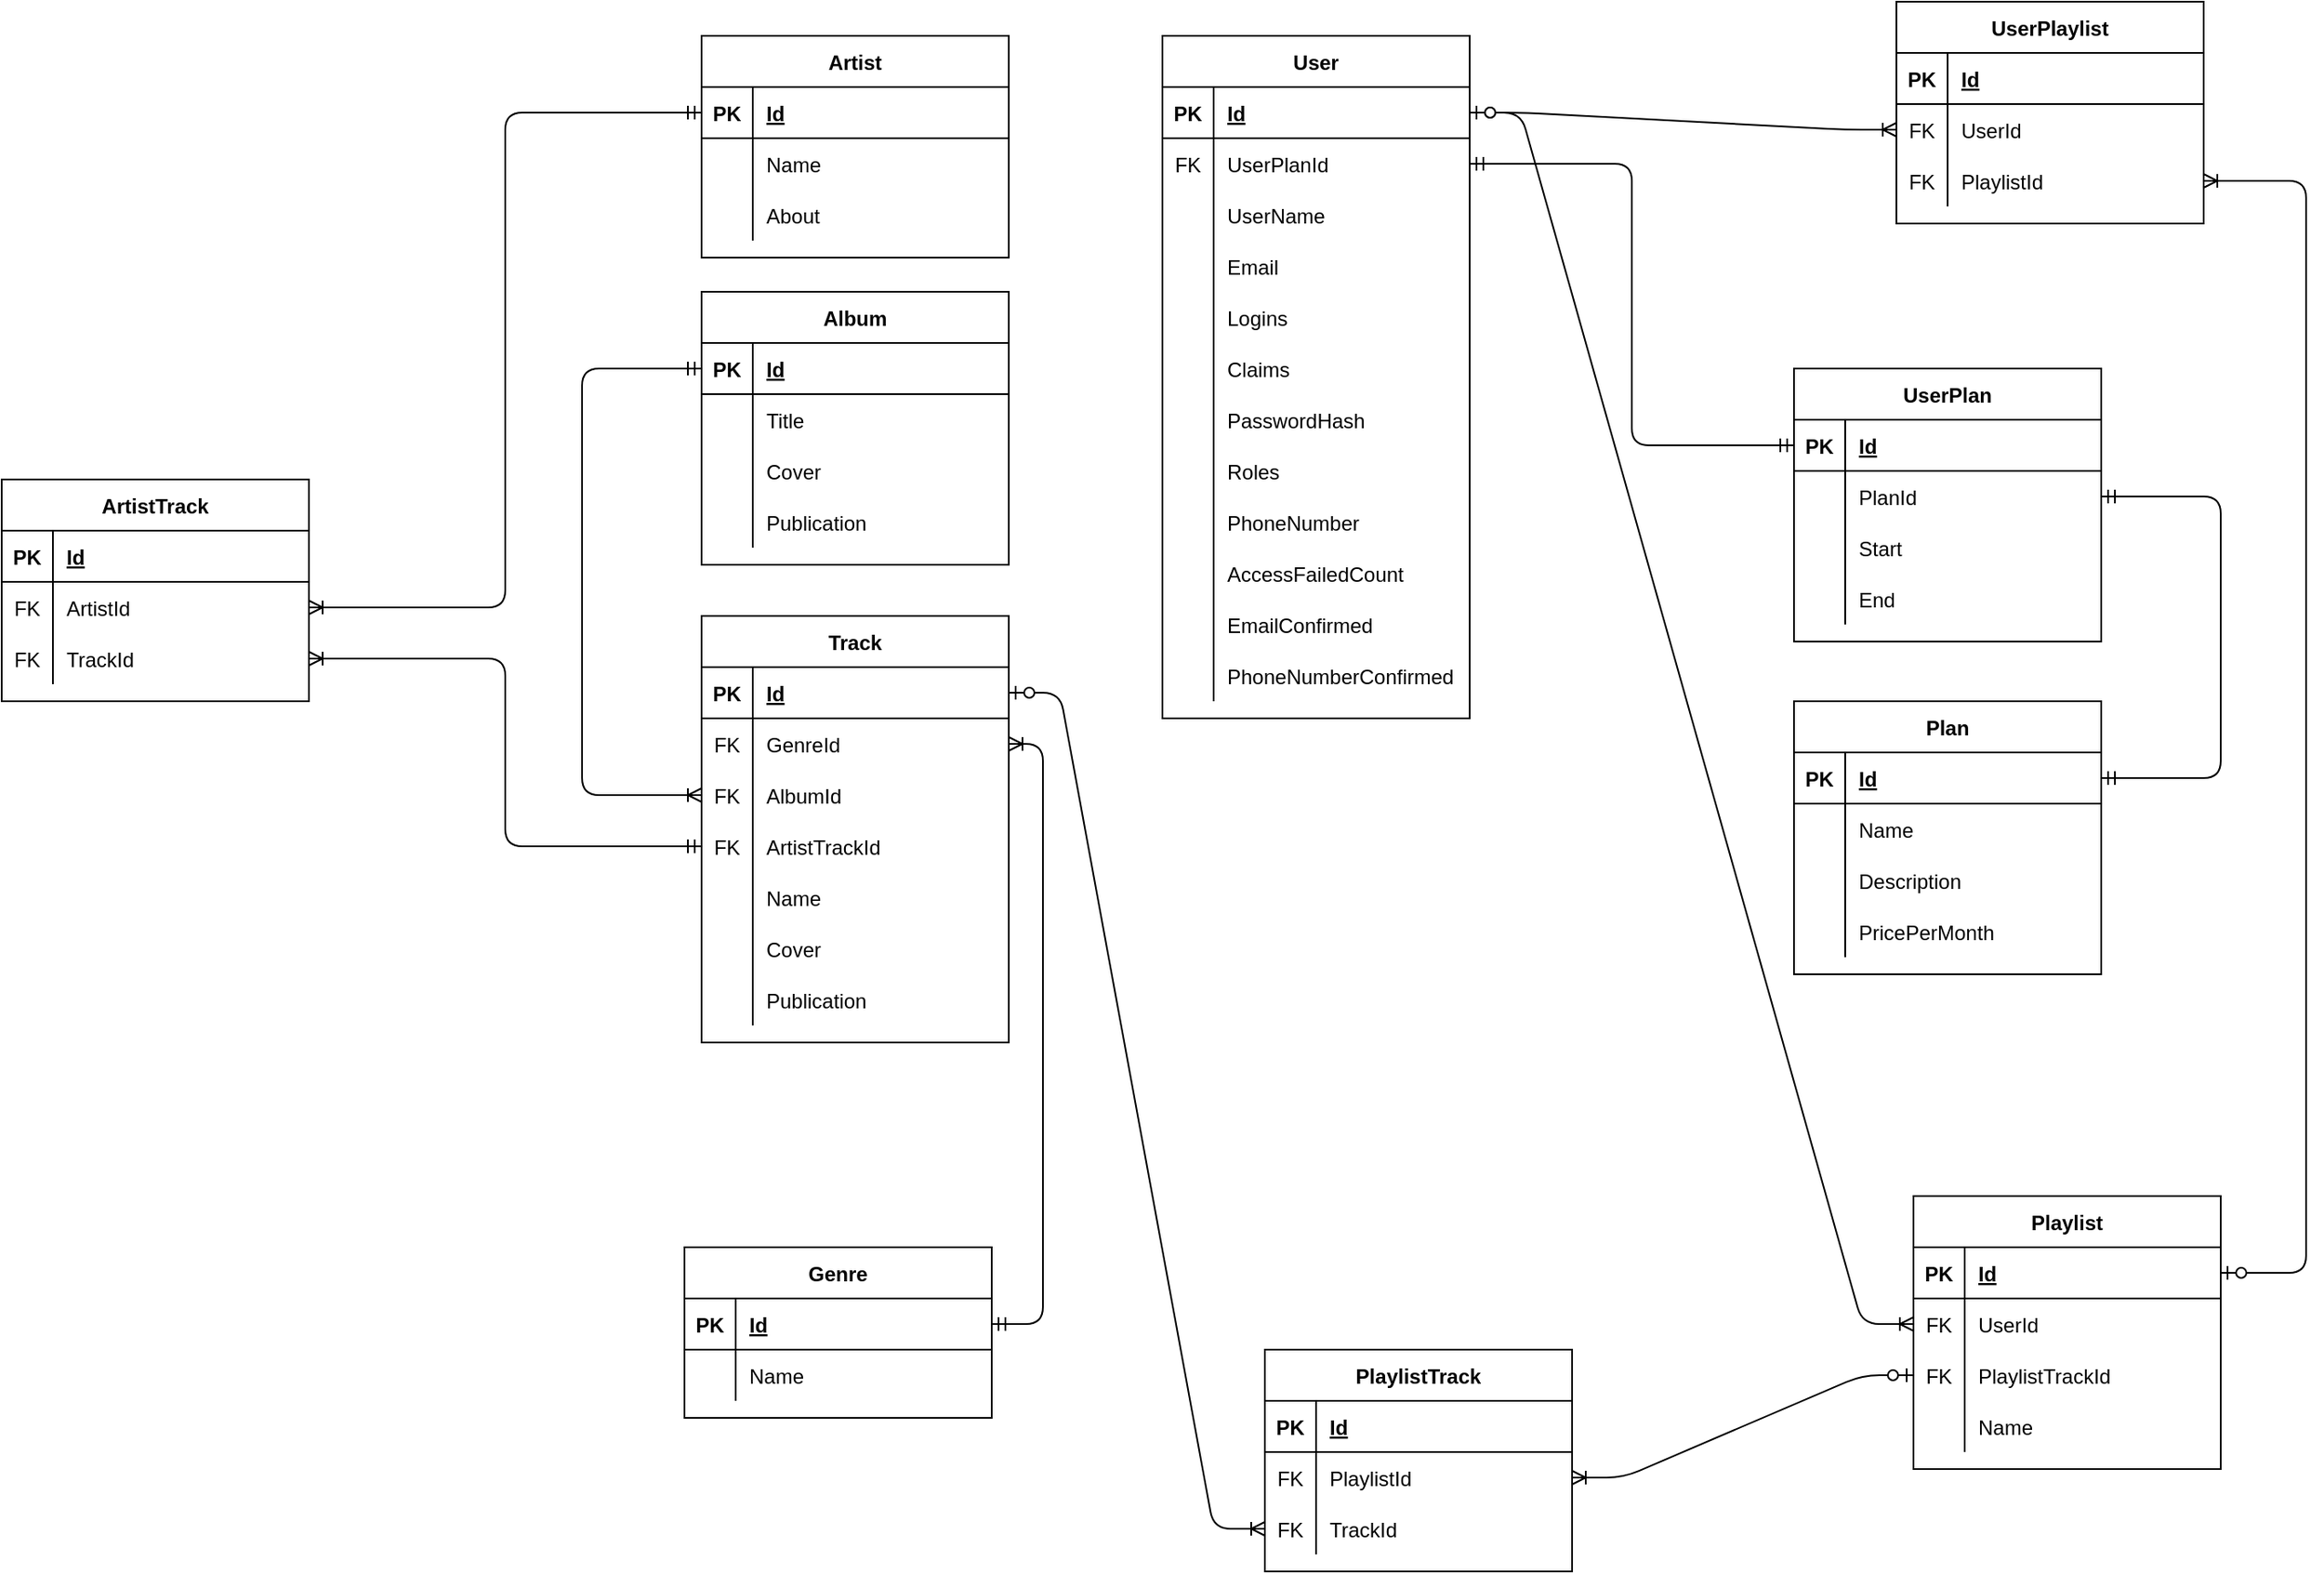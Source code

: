 <mxfile version="14.9.6" type="device"><diagram id="1L5UdNMMOFlOV7BHDbRp" name="Страница 1"><mxGraphModel dx="2557" dy="1012" grid="1" gridSize="10" guides="1" tooltips="1" connect="1" arrows="1" fold="1" page="1" pageScale="1" pageWidth="827" pageHeight="1169" math="0" shadow="0"><root><mxCell id="0"/><mxCell id="1" parent="0"/><mxCell id="bGDK0YhKh_zg3eKnjcHW-1" value="User" style="shape=table;startSize=30;container=1;collapsible=1;childLayout=tableLayout;fixedRows=1;rowLines=0;fontStyle=1;align=center;resizeLast=1;" vertex="1" parent="1"><mxGeometry x="320" y="230" width="180" height="400" as="geometry"/></mxCell><mxCell id="bGDK0YhKh_zg3eKnjcHW-2" value="" style="shape=partialRectangle;collapsible=0;dropTarget=0;pointerEvents=0;fillColor=none;top=0;left=0;bottom=1;right=0;points=[[0,0.5],[1,0.5]];portConstraint=eastwest;" vertex="1" parent="bGDK0YhKh_zg3eKnjcHW-1"><mxGeometry y="30" width="180" height="30" as="geometry"/></mxCell><mxCell id="bGDK0YhKh_zg3eKnjcHW-3" value="PK" style="shape=partialRectangle;connectable=0;fillColor=none;top=0;left=0;bottom=0;right=0;fontStyle=1;overflow=hidden;" vertex="1" parent="bGDK0YhKh_zg3eKnjcHW-2"><mxGeometry width="30" height="30" as="geometry"/></mxCell><mxCell id="bGDK0YhKh_zg3eKnjcHW-4" value="Id" style="shape=partialRectangle;connectable=0;fillColor=none;top=0;left=0;bottom=0;right=0;align=left;spacingLeft=6;fontStyle=5;overflow=hidden;" vertex="1" parent="bGDK0YhKh_zg3eKnjcHW-2"><mxGeometry x="30" width="150" height="30" as="geometry"/></mxCell><mxCell id="bGDK0YhKh_zg3eKnjcHW-202" value="" style="shape=partialRectangle;collapsible=0;dropTarget=0;pointerEvents=0;fillColor=none;top=0;left=0;bottom=0;right=0;points=[[0,0.5],[1,0.5]];portConstraint=eastwest;" vertex="1" parent="bGDK0YhKh_zg3eKnjcHW-1"><mxGeometry y="60" width="180" height="30" as="geometry"/></mxCell><mxCell id="bGDK0YhKh_zg3eKnjcHW-203" value="FK" style="shape=partialRectangle;connectable=0;fillColor=none;top=0;left=0;bottom=0;right=0;editable=1;overflow=hidden;" vertex="1" parent="bGDK0YhKh_zg3eKnjcHW-202"><mxGeometry width="30" height="30" as="geometry"/></mxCell><mxCell id="bGDK0YhKh_zg3eKnjcHW-204" value="UserPlanId" style="shape=partialRectangle;connectable=0;fillColor=none;top=0;left=0;bottom=0;right=0;align=left;spacingLeft=6;overflow=hidden;" vertex="1" parent="bGDK0YhKh_zg3eKnjcHW-202"><mxGeometry x="30" width="150" height="30" as="geometry"/></mxCell><mxCell id="bGDK0YhKh_zg3eKnjcHW-11" value="" style="shape=partialRectangle;collapsible=0;dropTarget=0;pointerEvents=0;fillColor=none;top=0;left=0;bottom=0;right=0;points=[[0,0.5],[1,0.5]];portConstraint=eastwest;" vertex="1" parent="bGDK0YhKh_zg3eKnjcHW-1"><mxGeometry y="90" width="180" height="30" as="geometry"/></mxCell><mxCell id="bGDK0YhKh_zg3eKnjcHW-12" value="" style="shape=partialRectangle;connectable=0;fillColor=none;top=0;left=0;bottom=0;right=0;editable=1;overflow=hidden;" vertex="1" parent="bGDK0YhKh_zg3eKnjcHW-11"><mxGeometry width="30" height="30" as="geometry"/></mxCell><mxCell id="bGDK0YhKh_zg3eKnjcHW-13" value="UserName" style="shape=partialRectangle;connectable=0;fillColor=none;top=0;left=0;bottom=0;right=0;align=left;spacingLeft=6;overflow=hidden;" vertex="1" parent="bGDK0YhKh_zg3eKnjcHW-11"><mxGeometry x="30" width="150" height="30" as="geometry"/></mxCell><mxCell id="bGDK0YhKh_zg3eKnjcHW-17" value="" style="shape=partialRectangle;collapsible=0;dropTarget=0;pointerEvents=0;fillColor=none;top=0;left=0;bottom=0;right=0;points=[[0,0.5],[1,0.5]];portConstraint=eastwest;" vertex="1" parent="bGDK0YhKh_zg3eKnjcHW-1"><mxGeometry y="120" width="180" height="30" as="geometry"/></mxCell><mxCell id="bGDK0YhKh_zg3eKnjcHW-18" value="" style="shape=partialRectangle;connectable=0;fillColor=none;top=0;left=0;bottom=0;right=0;editable=1;overflow=hidden;" vertex="1" parent="bGDK0YhKh_zg3eKnjcHW-17"><mxGeometry width="30" height="30" as="geometry"/></mxCell><mxCell id="bGDK0YhKh_zg3eKnjcHW-19" value="Email" style="shape=partialRectangle;connectable=0;fillColor=none;top=0;left=0;bottom=0;right=0;align=left;spacingLeft=6;overflow=hidden;" vertex="1" parent="bGDK0YhKh_zg3eKnjcHW-17"><mxGeometry x="30" width="150" height="30" as="geometry"/></mxCell><mxCell id="bGDK0YhKh_zg3eKnjcHW-20" value="" style="shape=partialRectangle;collapsible=0;dropTarget=0;pointerEvents=0;fillColor=none;top=0;left=0;bottom=0;right=0;points=[[0,0.5],[1,0.5]];portConstraint=eastwest;" vertex="1" parent="bGDK0YhKh_zg3eKnjcHW-1"><mxGeometry y="150" width="180" height="30" as="geometry"/></mxCell><mxCell id="bGDK0YhKh_zg3eKnjcHW-21" value="" style="shape=partialRectangle;connectable=0;fillColor=none;top=0;left=0;bottom=0;right=0;editable=1;overflow=hidden;" vertex="1" parent="bGDK0YhKh_zg3eKnjcHW-20"><mxGeometry width="30" height="30" as="geometry"/></mxCell><mxCell id="bGDK0YhKh_zg3eKnjcHW-22" value="Logins" style="shape=partialRectangle;connectable=0;fillColor=none;top=0;left=0;bottom=0;right=0;align=left;spacingLeft=6;overflow=hidden;" vertex="1" parent="bGDK0YhKh_zg3eKnjcHW-20"><mxGeometry x="30" width="150" height="30" as="geometry"/></mxCell><mxCell id="bGDK0YhKh_zg3eKnjcHW-23" value="" style="shape=partialRectangle;collapsible=0;dropTarget=0;pointerEvents=0;fillColor=none;top=0;left=0;bottom=0;right=0;points=[[0,0.5],[1,0.5]];portConstraint=eastwest;" vertex="1" parent="bGDK0YhKh_zg3eKnjcHW-1"><mxGeometry y="180" width="180" height="30" as="geometry"/></mxCell><mxCell id="bGDK0YhKh_zg3eKnjcHW-24" value="" style="shape=partialRectangle;connectable=0;fillColor=none;top=0;left=0;bottom=0;right=0;editable=1;overflow=hidden;" vertex="1" parent="bGDK0YhKh_zg3eKnjcHW-23"><mxGeometry width="30" height="30" as="geometry"/></mxCell><mxCell id="bGDK0YhKh_zg3eKnjcHW-25" value="Claims" style="shape=partialRectangle;connectable=0;fillColor=none;top=0;left=0;bottom=0;right=0;align=left;spacingLeft=6;overflow=hidden;" vertex="1" parent="bGDK0YhKh_zg3eKnjcHW-23"><mxGeometry x="30" width="150" height="30" as="geometry"/></mxCell><mxCell id="bGDK0YhKh_zg3eKnjcHW-26" value="" style="shape=partialRectangle;collapsible=0;dropTarget=0;pointerEvents=0;fillColor=none;top=0;left=0;bottom=0;right=0;points=[[0,0.5],[1,0.5]];portConstraint=eastwest;" vertex="1" parent="bGDK0YhKh_zg3eKnjcHW-1"><mxGeometry y="210" width="180" height="30" as="geometry"/></mxCell><mxCell id="bGDK0YhKh_zg3eKnjcHW-27" value="" style="shape=partialRectangle;connectable=0;fillColor=none;top=0;left=0;bottom=0;right=0;editable=1;overflow=hidden;" vertex="1" parent="bGDK0YhKh_zg3eKnjcHW-26"><mxGeometry width="30" height="30" as="geometry"/></mxCell><mxCell id="bGDK0YhKh_zg3eKnjcHW-28" value="PasswordHash" style="shape=partialRectangle;connectable=0;fillColor=none;top=0;left=0;bottom=0;right=0;align=left;spacingLeft=6;overflow=hidden;" vertex="1" parent="bGDK0YhKh_zg3eKnjcHW-26"><mxGeometry x="30" width="150" height="30" as="geometry"/></mxCell><mxCell id="bGDK0YhKh_zg3eKnjcHW-29" value="" style="shape=partialRectangle;collapsible=0;dropTarget=0;pointerEvents=0;fillColor=none;top=0;left=0;bottom=0;right=0;points=[[0,0.5],[1,0.5]];portConstraint=eastwest;" vertex="1" parent="bGDK0YhKh_zg3eKnjcHW-1"><mxGeometry y="240" width="180" height="30" as="geometry"/></mxCell><mxCell id="bGDK0YhKh_zg3eKnjcHW-30" value="" style="shape=partialRectangle;connectable=0;fillColor=none;top=0;left=0;bottom=0;right=0;editable=1;overflow=hidden;" vertex="1" parent="bGDK0YhKh_zg3eKnjcHW-29"><mxGeometry width="30" height="30" as="geometry"/></mxCell><mxCell id="bGDK0YhKh_zg3eKnjcHW-31" value="Roles" style="shape=partialRectangle;connectable=0;fillColor=none;top=0;left=0;bottom=0;right=0;align=left;spacingLeft=6;overflow=hidden;" vertex="1" parent="bGDK0YhKh_zg3eKnjcHW-29"><mxGeometry x="30" width="150" height="30" as="geometry"/></mxCell><mxCell id="bGDK0YhKh_zg3eKnjcHW-32" value="" style="shape=partialRectangle;collapsible=0;dropTarget=0;pointerEvents=0;fillColor=none;top=0;left=0;bottom=0;right=0;points=[[0,0.5],[1,0.5]];portConstraint=eastwest;" vertex="1" parent="bGDK0YhKh_zg3eKnjcHW-1"><mxGeometry y="270" width="180" height="30" as="geometry"/></mxCell><mxCell id="bGDK0YhKh_zg3eKnjcHW-33" value="" style="shape=partialRectangle;connectable=0;fillColor=none;top=0;left=0;bottom=0;right=0;editable=1;overflow=hidden;" vertex="1" parent="bGDK0YhKh_zg3eKnjcHW-32"><mxGeometry width="30" height="30" as="geometry"/></mxCell><mxCell id="bGDK0YhKh_zg3eKnjcHW-34" value="PhoneNumber" style="shape=partialRectangle;connectable=0;fillColor=none;top=0;left=0;bottom=0;right=0;align=left;spacingLeft=6;overflow=hidden;" vertex="1" parent="bGDK0YhKh_zg3eKnjcHW-32"><mxGeometry x="30" width="150" height="30" as="geometry"/></mxCell><mxCell id="bGDK0YhKh_zg3eKnjcHW-35" value="" style="shape=partialRectangle;collapsible=0;dropTarget=0;pointerEvents=0;fillColor=none;top=0;left=0;bottom=0;right=0;points=[[0,0.5],[1,0.5]];portConstraint=eastwest;" vertex="1" parent="bGDK0YhKh_zg3eKnjcHW-1"><mxGeometry y="300" width="180" height="30" as="geometry"/></mxCell><mxCell id="bGDK0YhKh_zg3eKnjcHW-36" value="" style="shape=partialRectangle;connectable=0;fillColor=none;top=0;left=0;bottom=0;right=0;editable=1;overflow=hidden;" vertex="1" parent="bGDK0YhKh_zg3eKnjcHW-35"><mxGeometry width="30" height="30" as="geometry"/></mxCell><mxCell id="bGDK0YhKh_zg3eKnjcHW-37" value="AccessFailedCount" style="shape=partialRectangle;connectable=0;fillColor=none;top=0;left=0;bottom=0;right=0;align=left;spacingLeft=6;overflow=hidden;" vertex="1" parent="bGDK0YhKh_zg3eKnjcHW-35"><mxGeometry x="30" width="150" height="30" as="geometry"/></mxCell><mxCell id="bGDK0YhKh_zg3eKnjcHW-38" value="" style="shape=partialRectangle;collapsible=0;dropTarget=0;pointerEvents=0;fillColor=none;top=0;left=0;bottom=0;right=0;points=[[0,0.5],[1,0.5]];portConstraint=eastwest;" vertex="1" parent="bGDK0YhKh_zg3eKnjcHW-1"><mxGeometry y="330" width="180" height="30" as="geometry"/></mxCell><mxCell id="bGDK0YhKh_zg3eKnjcHW-39" value="" style="shape=partialRectangle;connectable=0;fillColor=none;top=0;left=0;bottom=0;right=0;editable=1;overflow=hidden;" vertex="1" parent="bGDK0YhKh_zg3eKnjcHW-38"><mxGeometry width="30" height="30" as="geometry"/></mxCell><mxCell id="bGDK0YhKh_zg3eKnjcHW-40" value="EmailConfirmed" style="shape=partialRectangle;connectable=0;fillColor=none;top=0;left=0;bottom=0;right=0;align=left;spacingLeft=6;overflow=hidden;" vertex="1" parent="bGDK0YhKh_zg3eKnjcHW-38"><mxGeometry x="30" width="150" height="30" as="geometry"/></mxCell><mxCell id="bGDK0YhKh_zg3eKnjcHW-41" value="" style="shape=partialRectangle;collapsible=0;dropTarget=0;pointerEvents=0;fillColor=none;top=0;left=0;bottom=0;right=0;points=[[0,0.5],[1,0.5]];portConstraint=eastwest;" vertex="1" parent="bGDK0YhKh_zg3eKnjcHW-1"><mxGeometry y="360" width="180" height="30" as="geometry"/></mxCell><mxCell id="bGDK0YhKh_zg3eKnjcHW-42" value="" style="shape=partialRectangle;connectable=0;fillColor=none;top=0;left=0;bottom=0;right=0;editable=1;overflow=hidden;" vertex="1" parent="bGDK0YhKh_zg3eKnjcHW-41"><mxGeometry width="30" height="30" as="geometry"/></mxCell><mxCell id="bGDK0YhKh_zg3eKnjcHW-43" value="PhoneNumberConfirmed" style="shape=partialRectangle;connectable=0;fillColor=none;top=0;left=0;bottom=0;right=0;align=left;spacingLeft=6;overflow=hidden;" vertex="1" parent="bGDK0YhKh_zg3eKnjcHW-41"><mxGeometry x="30" width="150" height="30" as="geometry"/></mxCell><mxCell id="bGDK0YhKh_zg3eKnjcHW-44" value="Artist" style="shape=table;startSize=30;container=1;collapsible=1;childLayout=tableLayout;fixedRows=1;rowLines=0;fontStyle=1;align=center;resizeLast=1;" vertex="1" parent="1"><mxGeometry x="50" y="230" width="180" height="130" as="geometry"/></mxCell><mxCell id="bGDK0YhKh_zg3eKnjcHW-45" value="" style="shape=partialRectangle;collapsible=0;dropTarget=0;pointerEvents=0;fillColor=none;top=0;left=0;bottom=1;right=0;points=[[0,0.5],[1,0.5]];portConstraint=eastwest;" vertex="1" parent="bGDK0YhKh_zg3eKnjcHW-44"><mxGeometry y="30" width="180" height="30" as="geometry"/></mxCell><mxCell id="bGDK0YhKh_zg3eKnjcHW-46" value="PK" style="shape=partialRectangle;connectable=0;fillColor=none;top=0;left=0;bottom=0;right=0;fontStyle=1;overflow=hidden;" vertex="1" parent="bGDK0YhKh_zg3eKnjcHW-45"><mxGeometry width="30" height="30" as="geometry"/></mxCell><mxCell id="bGDK0YhKh_zg3eKnjcHW-47" value="Id" style="shape=partialRectangle;connectable=0;fillColor=none;top=0;left=0;bottom=0;right=0;align=left;spacingLeft=6;fontStyle=5;overflow=hidden;" vertex="1" parent="bGDK0YhKh_zg3eKnjcHW-45"><mxGeometry x="30" width="150" height="30" as="geometry"/></mxCell><mxCell id="bGDK0YhKh_zg3eKnjcHW-48" value="" style="shape=partialRectangle;collapsible=0;dropTarget=0;pointerEvents=0;fillColor=none;top=0;left=0;bottom=0;right=0;points=[[0,0.5],[1,0.5]];portConstraint=eastwest;" vertex="1" parent="bGDK0YhKh_zg3eKnjcHW-44"><mxGeometry y="60" width="180" height="30" as="geometry"/></mxCell><mxCell id="bGDK0YhKh_zg3eKnjcHW-49" value="" style="shape=partialRectangle;connectable=0;fillColor=none;top=0;left=0;bottom=0;right=0;editable=1;overflow=hidden;" vertex="1" parent="bGDK0YhKh_zg3eKnjcHW-48"><mxGeometry width="30" height="30" as="geometry"/></mxCell><mxCell id="bGDK0YhKh_zg3eKnjcHW-50" value="Name" style="shape=partialRectangle;connectable=0;fillColor=none;top=0;left=0;bottom=0;right=0;align=left;spacingLeft=6;overflow=hidden;" vertex="1" parent="bGDK0YhKh_zg3eKnjcHW-48"><mxGeometry x="30" width="150" height="30" as="geometry"/></mxCell><mxCell id="bGDK0YhKh_zg3eKnjcHW-51" value="" style="shape=partialRectangle;collapsible=0;dropTarget=0;pointerEvents=0;fillColor=none;top=0;left=0;bottom=0;right=0;points=[[0,0.5],[1,0.5]];portConstraint=eastwest;" vertex="1" parent="bGDK0YhKh_zg3eKnjcHW-44"><mxGeometry y="90" width="180" height="30" as="geometry"/></mxCell><mxCell id="bGDK0YhKh_zg3eKnjcHW-52" value="" style="shape=partialRectangle;connectable=0;fillColor=none;top=0;left=0;bottom=0;right=0;editable=1;overflow=hidden;" vertex="1" parent="bGDK0YhKh_zg3eKnjcHW-51"><mxGeometry width="30" height="30" as="geometry"/></mxCell><mxCell id="bGDK0YhKh_zg3eKnjcHW-53" value="About" style="shape=partialRectangle;connectable=0;fillColor=none;top=0;left=0;bottom=0;right=0;align=left;spacingLeft=6;overflow=hidden;" vertex="1" parent="bGDK0YhKh_zg3eKnjcHW-51"><mxGeometry x="30" width="150" height="30" as="geometry"/></mxCell><mxCell id="bGDK0YhKh_zg3eKnjcHW-57" value="Album" style="shape=table;startSize=30;container=1;collapsible=1;childLayout=tableLayout;fixedRows=1;rowLines=0;fontStyle=1;align=center;resizeLast=1;" vertex="1" parent="1"><mxGeometry x="50" y="380" width="180" height="160" as="geometry"/></mxCell><mxCell id="bGDK0YhKh_zg3eKnjcHW-58" value="" style="shape=partialRectangle;collapsible=0;dropTarget=0;pointerEvents=0;fillColor=none;top=0;left=0;bottom=1;right=0;points=[[0,0.5],[1,0.5]];portConstraint=eastwest;" vertex="1" parent="bGDK0YhKh_zg3eKnjcHW-57"><mxGeometry y="30" width="180" height="30" as="geometry"/></mxCell><mxCell id="bGDK0YhKh_zg3eKnjcHW-59" value="PK" style="shape=partialRectangle;connectable=0;fillColor=none;top=0;left=0;bottom=0;right=0;fontStyle=1;overflow=hidden;" vertex="1" parent="bGDK0YhKh_zg3eKnjcHW-58"><mxGeometry width="30" height="30" as="geometry"/></mxCell><mxCell id="bGDK0YhKh_zg3eKnjcHW-60" value="Id" style="shape=partialRectangle;connectable=0;fillColor=none;top=0;left=0;bottom=0;right=0;align=left;spacingLeft=6;fontStyle=5;overflow=hidden;" vertex="1" parent="bGDK0YhKh_zg3eKnjcHW-58"><mxGeometry x="30" width="150" height="30" as="geometry"/></mxCell><mxCell id="bGDK0YhKh_zg3eKnjcHW-61" value="" style="shape=partialRectangle;collapsible=0;dropTarget=0;pointerEvents=0;fillColor=none;top=0;left=0;bottom=0;right=0;points=[[0,0.5],[1,0.5]];portConstraint=eastwest;" vertex="1" parent="bGDK0YhKh_zg3eKnjcHW-57"><mxGeometry y="60" width="180" height="30" as="geometry"/></mxCell><mxCell id="bGDK0YhKh_zg3eKnjcHW-62" value="" style="shape=partialRectangle;connectable=0;fillColor=none;top=0;left=0;bottom=0;right=0;editable=1;overflow=hidden;" vertex="1" parent="bGDK0YhKh_zg3eKnjcHW-61"><mxGeometry width="30" height="30" as="geometry"/></mxCell><mxCell id="bGDK0YhKh_zg3eKnjcHW-63" value="Title" style="shape=partialRectangle;connectable=0;fillColor=none;top=0;left=0;bottom=0;right=0;align=left;spacingLeft=6;overflow=hidden;" vertex="1" parent="bGDK0YhKh_zg3eKnjcHW-61"><mxGeometry x="30" width="150" height="30" as="geometry"/></mxCell><mxCell id="bGDK0YhKh_zg3eKnjcHW-68" value="" style="shape=partialRectangle;collapsible=0;dropTarget=0;pointerEvents=0;fillColor=none;top=0;left=0;bottom=0;right=0;points=[[0,0.5],[1,0.5]];portConstraint=eastwest;" vertex="1" parent="bGDK0YhKh_zg3eKnjcHW-57"><mxGeometry y="90" width="180" height="30" as="geometry"/></mxCell><mxCell id="bGDK0YhKh_zg3eKnjcHW-69" value="" style="shape=partialRectangle;connectable=0;fillColor=none;top=0;left=0;bottom=0;right=0;editable=1;overflow=hidden;" vertex="1" parent="bGDK0YhKh_zg3eKnjcHW-68"><mxGeometry width="30" height="30" as="geometry"/></mxCell><mxCell id="bGDK0YhKh_zg3eKnjcHW-70" value="Cover" style="shape=partialRectangle;connectable=0;fillColor=none;top=0;left=0;bottom=0;right=0;align=left;spacingLeft=6;overflow=hidden;" vertex="1" parent="bGDK0YhKh_zg3eKnjcHW-68"><mxGeometry x="30" width="150" height="30" as="geometry"/></mxCell><mxCell id="bGDK0YhKh_zg3eKnjcHW-64" value="" style="shape=partialRectangle;collapsible=0;dropTarget=0;pointerEvents=0;fillColor=none;top=0;left=0;bottom=0;right=0;points=[[0,0.5],[1,0.5]];portConstraint=eastwest;" vertex="1" parent="bGDK0YhKh_zg3eKnjcHW-57"><mxGeometry y="120" width="180" height="30" as="geometry"/></mxCell><mxCell id="bGDK0YhKh_zg3eKnjcHW-65" value="" style="shape=partialRectangle;connectable=0;fillColor=none;top=0;left=0;bottom=0;right=0;editable=1;overflow=hidden;" vertex="1" parent="bGDK0YhKh_zg3eKnjcHW-64"><mxGeometry width="30" height="30" as="geometry"/></mxCell><mxCell id="bGDK0YhKh_zg3eKnjcHW-66" value="Publication" style="shape=partialRectangle;connectable=0;fillColor=none;top=0;left=0;bottom=0;right=0;align=left;spacingLeft=6;overflow=hidden;" vertex="1" parent="bGDK0YhKh_zg3eKnjcHW-64"><mxGeometry x="30" width="150" height="30" as="geometry"/></mxCell><mxCell id="bGDK0YhKh_zg3eKnjcHW-71" value="Track" style="shape=table;startSize=30;container=1;collapsible=1;childLayout=tableLayout;fixedRows=1;rowLines=0;fontStyle=1;align=center;resizeLast=1;" vertex="1" parent="1"><mxGeometry x="50" y="570" width="180" height="250" as="geometry"/></mxCell><mxCell id="bGDK0YhKh_zg3eKnjcHW-72" value="" style="shape=partialRectangle;collapsible=0;dropTarget=0;pointerEvents=0;fillColor=none;top=0;left=0;bottom=1;right=0;points=[[0,0.5],[1,0.5]];portConstraint=eastwest;" vertex="1" parent="bGDK0YhKh_zg3eKnjcHW-71"><mxGeometry y="30" width="180" height="30" as="geometry"/></mxCell><mxCell id="bGDK0YhKh_zg3eKnjcHW-73" value="PK" style="shape=partialRectangle;connectable=0;fillColor=none;top=0;left=0;bottom=0;right=0;fontStyle=1;overflow=hidden;" vertex="1" parent="bGDK0YhKh_zg3eKnjcHW-72"><mxGeometry width="30" height="30" as="geometry"/></mxCell><mxCell id="bGDK0YhKh_zg3eKnjcHW-74" value="Id" style="shape=partialRectangle;connectable=0;fillColor=none;top=0;left=0;bottom=0;right=0;align=left;spacingLeft=6;fontStyle=5;overflow=hidden;" vertex="1" parent="bGDK0YhKh_zg3eKnjcHW-72"><mxGeometry x="30" width="150" height="30" as="geometry"/></mxCell><mxCell id="bGDK0YhKh_zg3eKnjcHW-81" value="" style="shape=partialRectangle;collapsible=0;dropTarget=0;pointerEvents=0;fillColor=none;top=0;left=0;bottom=0;right=0;points=[[0,0.5],[1,0.5]];portConstraint=eastwest;" vertex="1" parent="bGDK0YhKh_zg3eKnjcHW-71"><mxGeometry y="60" width="180" height="30" as="geometry"/></mxCell><mxCell id="bGDK0YhKh_zg3eKnjcHW-82" value="FK" style="shape=partialRectangle;connectable=0;fillColor=none;top=0;left=0;bottom=0;right=0;editable=1;overflow=hidden;" vertex="1" parent="bGDK0YhKh_zg3eKnjcHW-81"><mxGeometry width="30" height="30" as="geometry"/></mxCell><mxCell id="bGDK0YhKh_zg3eKnjcHW-83" value="GenreId" style="shape=partialRectangle;connectable=0;fillColor=none;top=0;left=0;bottom=0;right=0;align=left;spacingLeft=6;overflow=hidden;" vertex="1" parent="bGDK0YhKh_zg3eKnjcHW-81"><mxGeometry x="30" width="150" height="30" as="geometry"/></mxCell><mxCell id="bGDK0YhKh_zg3eKnjcHW-115" value="" style="shape=partialRectangle;collapsible=0;dropTarget=0;pointerEvents=0;fillColor=none;top=0;left=0;bottom=0;right=0;points=[[0,0.5],[1,0.5]];portConstraint=eastwest;" vertex="1" parent="bGDK0YhKh_zg3eKnjcHW-71"><mxGeometry y="90" width="180" height="30" as="geometry"/></mxCell><mxCell id="bGDK0YhKh_zg3eKnjcHW-116" value="FK" style="shape=partialRectangle;connectable=0;fillColor=none;top=0;left=0;bottom=0;right=0;editable=1;overflow=hidden;" vertex="1" parent="bGDK0YhKh_zg3eKnjcHW-115"><mxGeometry width="30" height="30" as="geometry"/></mxCell><mxCell id="bGDK0YhKh_zg3eKnjcHW-117" value="AlbumId" style="shape=partialRectangle;connectable=0;fillColor=none;top=0;left=0;bottom=0;right=0;align=left;spacingLeft=6;overflow=hidden;" vertex="1" parent="bGDK0YhKh_zg3eKnjcHW-115"><mxGeometry x="30" width="150" height="30" as="geometry"/></mxCell><mxCell id="bGDK0YhKh_zg3eKnjcHW-119" value="" style="shape=partialRectangle;collapsible=0;dropTarget=0;pointerEvents=0;fillColor=none;top=0;left=0;bottom=0;right=0;points=[[0,0.5],[1,0.5]];portConstraint=eastwest;" vertex="1" parent="bGDK0YhKh_zg3eKnjcHW-71"><mxGeometry y="120" width="180" height="30" as="geometry"/></mxCell><mxCell id="bGDK0YhKh_zg3eKnjcHW-120" value="FK" style="shape=partialRectangle;connectable=0;fillColor=none;top=0;left=0;bottom=0;right=0;editable=1;overflow=hidden;" vertex="1" parent="bGDK0YhKh_zg3eKnjcHW-119"><mxGeometry width="30" height="30" as="geometry"/></mxCell><mxCell id="bGDK0YhKh_zg3eKnjcHW-121" value="ArtistTrackId" style="shape=partialRectangle;connectable=0;fillColor=none;top=0;left=0;bottom=0;right=0;align=left;spacingLeft=6;overflow=hidden;" vertex="1" parent="bGDK0YhKh_zg3eKnjcHW-119"><mxGeometry x="30" width="150" height="30" as="geometry"/></mxCell><mxCell id="bGDK0YhKh_zg3eKnjcHW-75" value="" style="shape=partialRectangle;collapsible=0;dropTarget=0;pointerEvents=0;fillColor=none;top=0;left=0;bottom=0;right=0;points=[[0,0.5],[1,0.5]];portConstraint=eastwest;" vertex="1" parent="bGDK0YhKh_zg3eKnjcHW-71"><mxGeometry y="150" width="180" height="30" as="geometry"/></mxCell><mxCell id="bGDK0YhKh_zg3eKnjcHW-76" value="" style="shape=partialRectangle;connectable=0;fillColor=none;top=0;left=0;bottom=0;right=0;editable=1;overflow=hidden;" vertex="1" parent="bGDK0YhKh_zg3eKnjcHW-75"><mxGeometry width="30" height="30" as="geometry"/></mxCell><mxCell id="bGDK0YhKh_zg3eKnjcHW-77" value="Name" style="shape=partialRectangle;connectable=0;fillColor=none;top=0;left=0;bottom=0;right=0;align=left;spacingLeft=6;overflow=hidden;" vertex="1" parent="bGDK0YhKh_zg3eKnjcHW-75"><mxGeometry x="30" width="150" height="30" as="geometry"/></mxCell><mxCell id="bGDK0YhKh_zg3eKnjcHW-78" value="" style="shape=partialRectangle;collapsible=0;dropTarget=0;pointerEvents=0;fillColor=none;top=0;left=0;bottom=0;right=0;points=[[0,0.5],[1,0.5]];portConstraint=eastwest;" vertex="1" parent="bGDK0YhKh_zg3eKnjcHW-71"><mxGeometry y="180" width="180" height="30" as="geometry"/></mxCell><mxCell id="bGDK0YhKh_zg3eKnjcHW-79" value="" style="shape=partialRectangle;connectable=0;fillColor=none;top=0;left=0;bottom=0;right=0;editable=1;overflow=hidden;" vertex="1" parent="bGDK0YhKh_zg3eKnjcHW-78"><mxGeometry width="30" height="30" as="geometry"/></mxCell><mxCell id="bGDK0YhKh_zg3eKnjcHW-80" value="Cover" style="shape=partialRectangle;connectable=0;fillColor=none;top=0;left=0;bottom=0;right=0;align=left;spacingLeft=6;overflow=hidden;" vertex="1" parent="bGDK0YhKh_zg3eKnjcHW-78"><mxGeometry x="30" width="150" height="30" as="geometry"/></mxCell><mxCell id="bGDK0YhKh_zg3eKnjcHW-98" value="" style="shape=partialRectangle;collapsible=0;dropTarget=0;pointerEvents=0;fillColor=none;top=0;left=0;bottom=0;right=0;points=[[0,0.5],[1,0.5]];portConstraint=eastwest;" vertex="1" parent="bGDK0YhKh_zg3eKnjcHW-71"><mxGeometry y="210" width="180" height="30" as="geometry"/></mxCell><mxCell id="bGDK0YhKh_zg3eKnjcHW-99" value="" style="shape=partialRectangle;connectable=0;fillColor=none;top=0;left=0;bottom=0;right=0;editable=1;overflow=hidden;" vertex="1" parent="bGDK0YhKh_zg3eKnjcHW-98"><mxGeometry width="30" height="30" as="geometry"/></mxCell><mxCell id="bGDK0YhKh_zg3eKnjcHW-100" value="Publication" style="shape=partialRectangle;connectable=0;fillColor=none;top=0;left=0;bottom=0;right=0;align=left;spacingLeft=6;overflow=hidden;" vertex="1" parent="bGDK0YhKh_zg3eKnjcHW-98"><mxGeometry x="30" width="150" height="30" as="geometry"/></mxCell><mxCell id="bGDK0YhKh_zg3eKnjcHW-84" value="Genre" style="shape=table;startSize=30;container=1;collapsible=1;childLayout=tableLayout;fixedRows=1;rowLines=0;fontStyle=1;align=center;resizeLast=1;" vertex="1" parent="1"><mxGeometry x="40" y="940" width="180" height="100" as="geometry"/></mxCell><mxCell id="bGDK0YhKh_zg3eKnjcHW-85" value="" style="shape=partialRectangle;collapsible=0;dropTarget=0;pointerEvents=0;fillColor=none;top=0;left=0;bottom=1;right=0;points=[[0,0.5],[1,0.5]];portConstraint=eastwest;" vertex="1" parent="bGDK0YhKh_zg3eKnjcHW-84"><mxGeometry y="30" width="180" height="30" as="geometry"/></mxCell><mxCell id="bGDK0YhKh_zg3eKnjcHW-86" value="PK" style="shape=partialRectangle;connectable=0;fillColor=none;top=0;left=0;bottom=0;right=0;fontStyle=1;overflow=hidden;" vertex="1" parent="bGDK0YhKh_zg3eKnjcHW-85"><mxGeometry width="30" height="30" as="geometry"/></mxCell><mxCell id="bGDK0YhKh_zg3eKnjcHW-87" value="Id" style="shape=partialRectangle;connectable=0;fillColor=none;top=0;left=0;bottom=0;right=0;align=left;spacingLeft=6;fontStyle=5;overflow=hidden;" vertex="1" parent="bGDK0YhKh_zg3eKnjcHW-85"><mxGeometry x="30" width="150" height="30" as="geometry"/></mxCell><mxCell id="bGDK0YhKh_zg3eKnjcHW-88" value="" style="shape=partialRectangle;collapsible=0;dropTarget=0;pointerEvents=0;fillColor=none;top=0;left=0;bottom=0;right=0;points=[[0,0.5],[1,0.5]];portConstraint=eastwest;" vertex="1" parent="bGDK0YhKh_zg3eKnjcHW-84"><mxGeometry y="60" width="180" height="30" as="geometry"/></mxCell><mxCell id="bGDK0YhKh_zg3eKnjcHW-89" value="" style="shape=partialRectangle;connectable=0;fillColor=none;top=0;left=0;bottom=0;right=0;editable=1;overflow=hidden;" vertex="1" parent="bGDK0YhKh_zg3eKnjcHW-88"><mxGeometry width="30" height="30" as="geometry"/></mxCell><mxCell id="bGDK0YhKh_zg3eKnjcHW-90" value="Name" style="shape=partialRectangle;connectable=0;fillColor=none;top=0;left=0;bottom=0;right=0;align=left;spacingLeft=6;overflow=hidden;" vertex="1" parent="bGDK0YhKh_zg3eKnjcHW-88"><mxGeometry x="30" width="150" height="30" as="geometry"/></mxCell><mxCell id="bGDK0YhKh_zg3eKnjcHW-101" value="" style="edgeStyle=elbowEdgeStyle;fontSize=12;html=1;endArrow=ERoneToMany;startArrow=ERmandOne;exitX=1;exitY=0.5;exitDx=0;exitDy=0;entryX=1;entryY=0.5;entryDx=0;entryDy=0;" edge="1" parent="1" source="bGDK0YhKh_zg3eKnjcHW-85" target="bGDK0YhKh_zg3eKnjcHW-81"><mxGeometry width="100" height="100" relative="1" as="geometry"><mxPoint x="230" y="580" as="sourcePoint"/><mxPoint x="330" y="480" as="targetPoint"/><Array as="points"><mxPoint x="250" y="810"/></Array></mxGeometry></mxCell><mxCell id="bGDK0YhKh_zg3eKnjcHW-118" value="" style="edgeStyle=elbowEdgeStyle;fontSize=12;html=1;endArrow=ERoneToMany;startArrow=ERmandOne;exitX=0;exitY=0.5;exitDx=0;exitDy=0;entryX=0;entryY=0.5;entryDx=0;entryDy=0;" edge="1" parent="1" source="bGDK0YhKh_zg3eKnjcHW-58" target="bGDK0YhKh_zg3eKnjcHW-115"><mxGeometry width="100" height="100" relative="1" as="geometry"><mxPoint x="-50" y="540" as="sourcePoint"/><mxPoint x="-140" y="480" as="targetPoint"/><Array as="points"><mxPoint x="-20" y="550"/></Array></mxGeometry></mxCell><mxCell id="bGDK0YhKh_zg3eKnjcHW-122" value="ArtistTrack" style="shape=table;startSize=30;container=1;collapsible=1;childLayout=tableLayout;fixedRows=1;rowLines=0;fontStyle=1;align=center;resizeLast=1;" vertex="1" parent="1"><mxGeometry x="-360" y="490" width="180" height="130" as="geometry"/></mxCell><mxCell id="bGDK0YhKh_zg3eKnjcHW-123" value="" style="shape=partialRectangle;collapsible=0;dropTarget=0;pointerEvents=0;fillColor=none;top=0;left=0;bottom=1;right=0;points=[[0,0.5],[1,0.5]];portConstraint=eastwest;" vertex="1" parent="bGDK0YhKh_zg3eKnjcHW-122"><mxGeometry y="30" width="180" height="30" as="geometry"/></mxCell><mxCell id="bGDK0YhKh_zg3eKnjcHW-124" value="PK" style="shape=partialRectangle;connectable=0;fillColor=none;top=0;left=0;bottom=0;right=0;fontStyle=1;overflow=hidden;" vertex="1" parent="bGDK0YhKh_zg3eKnjcHW-123"><mxGeometry width="30" height="30" as="geometry"/></mxCell><mxCell id="bGDK0YhKh_zg3eKnjcHW-125" value="Id" style="shape=partialRectangle;connectable=0;fillColor=none;top=0;left=0;bottom=0;right=0;align=left;spacingLeft=6;fontStyle=5;overflow=hidden;" vertex="1" parent="bGDK0YhKh_zg3eKnjcHW-123"><mxGeometry x="30" width="150" height="30" as="geometry"/></mxCell><mxCell id="bGDK0YhKh_zg3eKnjcHW-126" value="" style="shape=partialRectangle;collapsible=0;dropTarget=0;pointerEvents=0;fillColor=none;top=0;left=0;bottom=0;right=0;points=[[0,0.5],[1,0.5]];portConstraint=eastwest;" vertex="1" parent="bGDK0YhKh_zg3eKnjcHW-122"><mxGeometry y="60" width="180" height="30" as="geometry"/></mxCell><mxCell id="bGDK0YhKh_zg3eKnjcHW-127" value="FK" style="shape=partialRectangle;connectable=0;fillColor=none;top=0;left=0;bottom=0;right=0;editable=1;overflow=hidden;" vertex="1" parent="bGDK0YhKh_zg3eKnjcHW-126"><mxGeometry width="30" height="30" as="geometry"/></mxCell><mxCell id="bGDK0YhKh_zg3eKnjcHW-128" value="ArtistId" style="shape=partialRectangle;connectable=0;fillColor=none;top=0;left=0;bottom=0;right=0;align=left;spacingLeft=6;overflow=hidden;" vertex="1" parent="bGDK0YhKh_zg3eKnjcHW-126"><mxGeometry x="30" width="150" height="30" as="geometry"/></mxCell><mxCell id="bGDK0YhKh_zg3eKnjcHW-129" value="" style="shape=partialRectangle;collapsible=0;dropTarget=0;pointerEvents=0;fillColor=none;top=0;left=0;bottom=0;right=0;points=[[0,0.5],[1,0.5]];portConstraint=eastwest;" vertex="1" parent="bGDK0YhKh_zg3eKnjcHW-122"><mxGeometry y="90" width="180" height="30" as="geometry"/></mxCell><mxCell id="bGDK0YhKh_zg3eKnjcHW-130" value="FK" style="shape=partialRectangle;connectable=0;fillColor=none;top=0;left=0;bottom=0;right=0;editable=1;overflow=hidden;" vertex="1" parent="bGDK0YhKh_zg3eKnjcHW-129"><mxGeometry width="30" height="30" as="geometry"/></mxCell><mxCell id="bGDK0YhKh_zg3eKnjcHW-131" value="TrackId" style="shape=partialRectangle;connectable=0;fillColor=none;top=0;left=0;bottom=0;right=0;align=left;spacingLeft=6;overflow=hidden;" vertex="1" parent="bGDK0YhKh_zg3eKnjcHW-129"><mxGeometry x="30" width="150" height="30" as="geometry"/></mxCell><mxCell id="bGDK0YhKh_zg3eKnjcHW-134" value="" style="edgeStyle=elbowEdgeStyle;fontSize=12;html=1;endArrow=ERoneToMany;startArrow=ERmandOne;strokeColor=#000000;exitX=0;exitY=0.5;exitDx=0;exitDy=0;entryX=1;entryY=0.5;entryDx=0;entryDy=0;" edge="1" parent="1" source="bGDK0YhKh_zg3eKnjcHW-45" target="bGDK0YhKh_zg3eKnjcHW-126"><mxGeometry width="100" height="100" relative="1" as="geometry"><mxPoint x="20" y="560" as="sourcePoint"/><mxPoint x="120" y="460" as="targetPoint"/></mxGeometry></mxCell><mxCell id="bGDK0YhKh_zg3eKnjcHW-135" value="" style="edgeStyle=elbowEdgeStyle;fontSize=12;html=1;endArrow=ERoneToMany;startArrow=ERmandOne;strokeColor=#000000;exitX=0;exitY=0.5;exitDx=0;exitDy=0;entryX=1;entryY=0.5;entryDx=0;entryDy=0;" edge="1" parent="1" source="bGDK0YhKh_zg3eKnjcHW-119" target="bGDK0YhKh_zg3eKnjcHW-129"><mxGeometry width="100" height="100" relative="1" as="geometry"><mxPoint x="-110" y="570" as="sourcePoint"/><mxPoint x="-430" y="800" as="targetPoint"/></mxGeometry></mxCell><mxCell id="bGDK0YhKh_zg3eKnjcHW-136" value="Playlist" style="shape=table;startSize=30;container=1;collapsible=1;childLayout=tableLayout;fixedRows=1;rowLines=0;fontStyle=1;align=center;resizeLast=1;" vertex="1" parent="1"><mxGeometry x="760" y="910" width="180" height="160" as="geometry"/></mxCell><mxCell id="bGDK0YhKh_zg3eKnjcHW-137" value="" style="shape=partialRectangle;collapsible=0;dropTarget=0;pointerEvents=0;fillColor=none;top=0;left=0;bottom=1;right=0;points=[[0,0.5],[1,0.5]];portConstraint=eastwest;" vertex="1" parent="bGDK0YhKh_zg3eKnjcHW-136"><mxGeometry y="30" width="180" height="30" as="geometry"/></mxCell><mxCell id="bGDK0YhKh_zg3eKnjcHW-138" value="PK" style="shape=partialRectangle;connectable=0;fillColor=none;top=0;left=0;bottom=0;right=0;fontStyle=1;overflow=hidden;" vertex="1" parent="bGDK0YhKh_zg3eKnjcHW-137"><mxGeometry width="30" height="30" as="geometry"/></mxCell><mxCell id="bGDK0YhKh_zg3eKnjcHW-139" value="Id" style="shape=partialRectangle;connectable=0;fillColor=none;top=0;left=0;bottom=0;right=0;align=left;spacingLeft=6;fontStyle=5;overflow=hidden;" vertex="1" parent="bGDK0YhKh_zg3eKnjcHW-137"><mxGeometry x="30" width="150" height="30" as="geometry"/></mxCell><mxCell id="bGDK0YhKh_zg3eKnjcHW-146" value="" style="shape=partialRectangle;collapsible=0;dropTarget=0;pointerEvents=0;fillColor=none;top=0;left=0;bottom=0;right=0;points=[[0,0.5],[1,0.5]];portConstraint=eastwest;" vertex="1" parent="bGDK0YhKh_zg3eKnjcHW-136"><mxGeometry y="60" width="180" height="30" as="geometry"/></mxCell><mxCell id="bGDK0YhKh_zg3eKnjcHW-147" value="FK" style="shape=partialRectangle;connectable=0;fillColor=none;top=0;left=0;bottom=0;right=0;editable=1;overflow=hidden;" vertex="1" parent="bGDK0YhKh_zg3eKnjcHW-146"><mxGeometry width="30" height="30" as="geometry"/></mxCell><mxCell id="bGDK0YhKh_zg3eKnjcHW-148" value="UserId" style="shape=partialRectangle;connectable=0;fillColor=none;top=0;left=0;bottom=0;right=0;align=left;spacingLeft=6;overflow=hidden;" vertex="1" parent="bGDK0YhKh_zg3eKnjcHW-146"><mxGeometry x="30" width="150" height="30" as="geometry"/></mxCell><mxCell id="bGDK0YhKh_zg3eKnjcHW-143" value="" style="shape=partialRectangle;collapsible=0;dropTarget=0;pointerEvents=0;fillColor=none;top=0;left=0;bottom=0;right=0;points=[[0,0.5],[1,0.5]];portConstraint=eastwest;" vertex="1" parent="bGDK0YhKh_zg3eKnjcHW-136"><mxGeometry y="90" width="180" height="30" as="geometry"/></mxCell><mxCell id="bGDK0YhKh_zg3eKnjcHW-144" value="FK" style="shape=partialRectangle;connectable=0;fillColor=none;top=0;left=0;bottom=0;right=0;editable=1;overflow=hidden;" vertex="1" parent="bGDK0YhKh_zg3eKnjcHW-143"><mxGeometry width="30" height="30" as="geometry"/></mxCell><mxCell id="bGDK0YhKh_zg3eKnjcHW-145" value="PlaylistTrackId" style="shape=partialRectangle;connectable=0;fillColor=none;top=0;left=0;bottom=0;right=0;align=left;spacingLeft=6;overflow=hidden;" vertex="1" parent="bGDK0YhKh_zg3eKnjcHW-143"><mxGeometry x="30" width="150" height="30" as="geometry"/></mxCell><mxCell id="bGDK0YhKh_zg3eKnjcHW-140" value="" style="shape=partialRectangle;collapsible=0;dropTarget=0;pointerEvents=0;fillColor=none;top=0;left=0;bottom=0;right=0;points=[[0,0.5],[1,0.5]];portConstraint=eastwest;" vertex="1" parent="bGDK0YhKh_zg3eKnjcHW-136"><mxGeometry y="120" width="180" height="30" as="geometry"/></mxCell><mxCell id="bGDK0YhKh_zg3eKnjcHW-141" value="" style="shape=partialRectangle;connectable=0;fillColor=none;top=0;left=0;bottom=0;right=0;editable=1;overflow=hidden;" vertex="1" parent="bGDK0YhKh_zg3eKnjcHW-140"><mxGeometry width="30" height="30" as="geometry"/></mxCell><mxCell id="bGDK0YhKh_zg3eKnjcHW-142" value="Name" style="shape=partialRectangle;connectable=0;fillColor=none;top=0;left=0;bottom=0;right=0;align=left;spacingLeft=6;overflow=hidden;" vertex="1" parent="bGDK0YhKh_zg3eKnjcHW-140"><mxGeometry x="30" width="150" height="30" as="geometry"/></mxCell><mxCell id="bGDK0YhKh_zg3eKnjcHW-149" value="" style="edgeStyle=entityRelationEdgeStyle;fontSize=12;html=1;endArrow=ERoneToMany;startArrow=ERzeroToOne;strokeColor=#000000;exitX=1;exitY=0.5;exitDx=0;exitDy=0;entryX=0;entryY=0.5;entryDx=0;entryDy=0;" edge="1" parent="1" source="bGDK0YhKh_zg3eKnjcHW-2" target="bGDK0YhKh_zg3eKnjcHW-146"><mxGeometry width="100" height="100" relative="1" as="geometry"><mxPoint x="-20" y="760" as="sourcePoint"/><mxPoint x="80" y="660" as="targetPoint"/></mxGeometry></mxCell><mxCell id="bGDK0YhKh_zg3eKnjcHW-150" value="PlaylistTrack" style="shape=table;startSize=30;container=1;collapsible=1;childLayout=tableLayout;fixedRows=1;rowLines=0;fontStyle=1;align=center;resizeLast=1;" vertex="1" parent="1"><mxGeometry x="380" y="1000" width="180" height="130" as="geometry"/></mxCell><mxCell id="bGDK0YhKh_zg3eKnjcHW-151" value="" style="shape=partialRectangle;collapsible=0;dropTarget=0;pointerEvents=0;fillColor=none;top=0;left=0;bottom=1;right=0;points=[[0,0.5],[1,0.5]];portConstraint=eastwest;" vertex="1" parent="bGDK0YhKh_zg3eKnjcHW-150"><mxGeometry y="30" width="180" height="30" as="geometry"/></mxCell><mxCell id="bGDK0YhKh_zg3eKnjcHW-152" value="PK" style="shape=partialRectangle;connectable=0;fillColor=none;top=0;left=0;bottom=0;right=0;fontStyle=1;overflow=hidden;" vertex="1" parent="bGDK0YhKh_zg3eKnjcHW-151"><mxGeometry width="30" height="30" as="geometry"/></mxCell><mxCell id="bGDK0YhKh_zg3eKnjcHW-153" value="Id" style="shape=partialRectangle;connectable=0;fillColor=none;top=0;left=0;bottom=0;right=0;align=left;spacingLeft=6;fontStyle=5;overflow=hidden;" vertex="1" parent="bGDK0YhKh_zg3eKnjcHW-151"><mxGeometry x="30" width="150" height="30" as="geometry"/></mxCell><mxCell id="bGDK0YhKh_zg3eKnjcHW-154" value="" style="shape=partialRectangle;collapsible=0;dropTarget=0;pointerEvents=0;fillColor=none;top=0;left=0;bottom=0;right=0;points=[[0,0.5],[1,0.5]];portConstraint=eastwest;" vertex="1" parent="bGDK0YhKh_zg3eKnjcHW-150"><mxGeometry y="60" width="180" height="30" as="geometry"/></mxCell><mxCell id="bGDK0YhKh_zg3eKnjcHW-155" value="FK" style="shape=partialRectangle;connectable=0;fillColor=none;top=0;left=0;bottom=0;right=0;editable=1;overflow=hidden;" vertex="1" parent="bGDK0YhKh_zg3eKnjcHW-154"><mxGeometry width="30" height="30" as="geometry"/></mxCell><mxCell id="bGDK0YhKh_zg3eKnjcHW-156" value="PlaylistId" style="shape=partialRectangle;connectable=0;fillColor=none;top=0;left=0;bottom=0;right=0;align=left;spacingLeft=6;overflow=hidden;" vertex="1" parent="bGDK0YhKh_zg3eKnjcHW-154"><mxGeometry x="30" width="150" height="30" as="geometry"/></mxCell><mxCell id="bGDK0YhKh_zg3eKnjcHW-157" value="" style="shape=partialRectangle;collapsible=0;dropTarget=0;pointerEvents=0;fillColor=none;top=0;left=0;bottom=0;right=0;points=[[0,0.5],[1,0.5]];portConstraint=eastwest;" vertex="1" parent="bGDK0YhKh_zg3eKnjcHW-150"><mxGeometry y="90" width="180" height="30" as="geometry"/></mxCell><mxCell id="bGDK0YhKh_zg3eKnjcHW-158" value="FK" style="shape=partialRectangle;connectable=0;fillColor=none;top=0;left=0;bottom=0;right=0;editable=1;overflow=hidden;" vertex="1" parent="bGDK0YhKh_zg3eKnjcHW-157"><mxGeometry width="30" height="30" as="geometry"/></mxCell><mxCell id="bGDK0YhKh_zg3eKnjcHW-159" value="TrackId" style="shape=partialRectangle;connectable=0;fillColor=none;top=0;left=0;bottom=0;right=0;align=left;spacingLeft=6;overflow=hidden;" vertex="1" parent="bGDK0YhKh_zg3eKnjcHW-157"><mxGeometry x="30" width="150" height="30" as="geometry"/></mxCell><mxCell id="bGDK0YhKh_zg3eKnjcHW-164" value="" style="edgeStyle=entityRelationEdgeStyle;fontSize=12;html=1;endArrow=ERoneToMany;startArrow=ERzeroToOne;strokeColor=#000000;exitX=1;exitY=0.5;exitDx=0;exitDy=0;entryX=0;entryY=0.5;entryDx=0;entryDy=0;" edge="1" parent="1" source="bGDK0YhKh_zg3eKnjcHW-72" target="bGDK0YhKh_zg3eKnjcHW-157"><mxGeometry width="100" height="100" relative="1" as="geometry"><mxPoint x="170" y="730" as="sourcePoint"/><mxPoint x="270" y="630" as="targetPoint"/></mxGeometry></mxCell><mxCell id="bGDK0YhKh_zg3eKnjcHW-165" value="" style="edgeStyle=entityRelationEdgeStyle;fontSize=12;html=1;endArrow=ERoneToMany;startArrow=ERzeroToOne;strokeColor=#000000;exitX=0;exitY=0.5;exitDx=0;exitDy=0;entryX=1;entryY=0.5;entryDx=0;entryDy=0;" edge="1" parent="1" source="bGDK0YhKh_zg3eKnjcHW-143" target="bGDK0YhKh_zg3eKnjcHW-154"><mxGeometry width="100" height="100" relative="1" as="geometry"><mxPoint x="510" y="750.0" as="sourcePoint"/><mxPoint x="640" y="1070.0" as="targetPoint"/></mxGeometry></mxCell><mxCell id="bGDK0YhKh_zg3eKnjcHW-166" value="UserPlaylist" style="shape=table;startSize=30;container=1;collapsible=1;childLayout=tableLayout;fixedRows=1;rowLines=0;fontStyle=1;align=center;resizeLast=1;" vertex="1" parent="1"><mxGeometry x="750" y="210" width="180" height="130" as="geometry"/></mxCell><mxCell id="bGDK0YhKh_zg3eKnjcHW-167" value="" style="shape=partialRectangle;collapsible=0;dropTarget=0;pointerEvents=0;fillColor=none;top=0;left=0;bottom=1;right=0;points=[[0,0.5],[1,0.5]];portConstraint=eastwest;" vertex="1" parent="bGDK0YhKh_zg3eKnjcHW-166"><mxGeometry y="30" width="180" height="30" as="geometry"/></mxCell><mxCell id="bGDK0YhKh_zg3eKnjcHW-168" value="PK" style="shape=partialRectangle;connectable=0;fillColor=none;top=0;left=0;bottom=0;right=0;fontStyle=1;overflow=hidden;" vertex="1" parent="bGDK0YhKh_zg3eKnjcHW-167"><mxGeometry width="30" height="30" as="geometry"/></mxCell><mxCell id="bGDK0YhKh_zg3eKnjcHW-169" value="Id" style="shape=partialRectangle;connectable=0;fillColor=none;top=0;left=0;bottom=0;right=0;align=left;spacingLeft=6;fontStyle=5;overflow=hidden;" vertex="1" parent="bGDK0YhKh_zg3eKnjcHW-167"><mxGeometry x="30" width="150" height="30" as="geometry"/></mxCell><mxCell id="bGDK0YhKh_zg3eKnjcHW-170" value="" style="shape=partialRectangle;collapsible=0;dropTarget=0;pointerEvents=0;fillColor=none;top=0;left=0;bottom=0;right=0;points=[[0,0.5],[1,0.5]];portConstraint=eastwest;" vertex="1" parent="bGDK0YhKh_zg3eKnjcHW-166"><mxGeometry y="60" width="180" height="30" as="geometry"/></mxCell><mxCell id="bGDK0YhKh_zg3eKnjcHW-171" value="FK" style="shape=partialRectangle;connectable=0;fillColor=none;top=0;left=0;bottom=0;right=0;editable=1;overflow=hidden;" vertex="1" parent="bGDK0YhKh_zg3eKnjcHW-170"><mxGeometry width="30" height="30" as="geometry"/></mxCell><mxCell id="bGDK0YhKh_zg3eKnjcHW-172" value="UserId" style="shape=partialRectangle;connectable=0;fillColor=none;top=0;left=0;bottom=0;right=0;align=left;spacingLeft=6;overflow=hidden;" vertex="1" parent="bGDK0YhKh_zg3eKnjcHW-170"><mxGeometry x="30" width="150" height="30" as="geometry"/></mxCell><mxCell id="bGDK0YhKh_zg3eKnjcHW-173" value="" style="shape=partialRectangle;collapsible=0;dropTarget=0;pointerEvents=0;fillColor=none;top=0;left=0;bottom=0;right=0;points=[[0,0.5],[1,0.5]];portConstraint=eastwest;" vertex="1" parent="bGDK0YhKh_zg3eKnjcHW-166"><mxGeometry y="90" width="180" height="30" as="geometry"/></mxCell><mxCell id="bGDK0YhKh_zg3eKnjcHW-174" value="FK" style="shape=partialRectangle;connectable=0;fillColor=none;top=0;left=0;bottom=0;right=0;editable=1;overflow=hidden;" vertex="1" parent="bGDK0YhKh_zg3eKnjcHW-173"><mxGeometry width="30" height="30" as="geometry"/></mxCell><mxCell id="bGDK0YhKh_zg3eKnjcHW-175" value="PlaylistId" style="shape=partialRectangle;connectable=0;fillColor=none;top=0;left=0;bottom=0;right=0;align=left;spacingLeft=6;overflow=hidden;" vertex="1" parent="bGDK0YhKh_zg3eKnjcHW-173"><mxGeometry x="30" width="150" height="30" as="geometry"/></mxCell><mxCell id="bGDK0YhKh_zg3eKnjcHW-179" value="" style="edgeStyle=entityRelationEdgeStyle;fontSize=12;html=1;endArrow=ERoneToMany;startArrow=ERzeroToOne;strokeColor=#000000;exitX=1;exitY=0.5;exitDx=0;exitDy=0;entryX=0;entryY=0.5;entryDx=0;entryDy=0;" edge="1" parent="1" source="bGDK0YhKh_zg3eKnjcHW-2" target="bGDK0YhKh_zg3eKnjcHW-170"><mxGeometry width="100" height="100" relative="1" as="geometry"><mxPoint x="590" y="310" as="sourcePoint"/><mxPoint x="720" y="920" as="targetPoint"/></mxGeometry></mxCell><mxCell id="bGDK0YhKh_zg3eKnjcHW-180" value="" style="edgeStyle=elbowEdgeStyle;fontSize=12;html=1;endArrow=ERoneToMany;startArrow=ERzeroToOne;strokeColor=#000000;exitX=1;exitY=0.5;exitDx=0;exitDy=0;entryX=1;entryY=0.5;entryDx=0;entryDy=0;" edge="1" parent="1" source="bGDK0YhKh_zg3eKnjcHW-137" target="bGDK0YhKh_zg3eKnjcHW-173"><mxGeometry width="100" height="100" relative="1" as="geometry"><mxPoint x="240" y="410" as="sourcePoint"/><mxPoint x="360" y="740.0" as="targetPoint"/><Array as="points"><mxPoint x="990" y="650"/></Array></mxGeometry></mxCell><mxCell id="bGDK0YhKh_zg3eKnjcHW-181" value="Plan" style="shape=table;startSize=30;container=1;collapsible=1;childLayout=tableLayout;fixedRows=1;rowLines=0;fontStyle=1;align=center;resizeLast=1;" vertex="1" parent="1"><mxGeometry x="690" y="620" width="180" height="160" as="geometry"/></mxCell><mxCell id="bGDK0YhKh_zg3eKnjcHW-182" value="" style="shape=partialRectangle;collapsible=0;dropTarget=0;pointerEvents=0;fillColor=none;top=0;left=0;bottom=1;right=0;points=[[0,0.5],[1,0.5]];portConstraint=eastwest;" vertex="1" parent="bGDK0YhKh_zg3eKnjcHW-181"><mxGeometry y="30" width="180" height="30" as="geometry"/></mxCell><mxCell id="bGDK0YhKh_zg3eKnjcHW-183" value="PK" style="shape=partialRectangle;connectable=0;fillColor=none;top=0;left=0;bottom=0;right=0;fontStyle=1;overflow=hidden;" vertex="1" parent="bGDK0YhKh_zg3eKnjcHW-182"><mxGeometry width="30" height="30" as="geometry"/></mxCell><mxCell id="bGDK0YhKh_zg3eKnjcHW-184" value="Id" style="shape=partialRectangle;connectable=0;fillColor=none;top=0;left=0;bottom=0;right=0;align=left;spacingLeft=6;fontStyle=5;overflow=hidden;" vertex="1" parent="bGDK0YhKh_zg3eKnjcHW-182"><mxGeometry x="30" width="150" height="30" as="geometry"/></mxCell><mxCell id="bGDK0YhKh_zg3eKnjcHW-185" value="" style="shape=partialRectangle;collapsible=0;dropTarget=0;pointerEvents=0;fillColor=none;top=0;left=0;bottom=0;right=0;points=[[0,0.5],[1,0.5]];portConstraint=eastwest;" vertex="1" parent="bGDK0YhKh_zg3eKnjcHW-181"><mxGeometry y="60" width="180" height="30" as="geometry"/></mxCell><mxCell id="bGDK0YhKh_zg3eKnjcHW-186" value="" style="shape=partialRectangle;connectable=0;fillColor=none;top=0;left=0;bottom=0;right=0;editable=1;overflow=hidden;" vertex="1" parent="bGDK0YhKh_zg3eKnjcHW-185"><mxGeometry width="30" height="30" as="geometry"/></mxCell><mxCell id="bGDK0YhKh_zg3eKnjcHW-187" value="Name" style="shape=partialRectangle;connectable=0;fillColor=none;top=0;left=0;bottom=0;right=0;align=left;spacingLeft=6;overflow=hidden;" vertex="1" parent="bGDK0YhKh_zg3eKnjcHW-185"><mxGeometry x="30" width="150" height="30" as="geometry"/></mxCell><mxCell id="bGDK0YhKh_zg3eKnjcHW-191" value="" style="shape=partialRectangle;collapsible=0;dropTarget=0;pointerEvents=0;fillColor=none;top=0;left=0;bottom=0;right=0;points=[[0,0.5],[1,0.5]];portConstraint=eastwest;" vertex="1" parent="bGDK0YhKh_zg3eKnjcHW-181"><mxGeometry y="90" width="180" height="30" as="geometry"/></mxCell><mxCell id="bGDK0YhKh_zg3eKnjcHW-192" value="" style="shape=partialRectangle;connectable=0;fillColor=none;top=0;left=0;bottom=0;right=0;editable=1;overflow=hidden;" vertex="1" parent="bGDK0YhKh_zg3eKnjcHW-191"><mxGeometry width="30" height="30" as="geometry"/></mxCell><mxCell id="bGDK0YhKh_zg3eKnjcHW-193" value="Description" style="shape=partialRectangle;connectable=0;fillColor=none;top=0;left=0;bottom=0;right=0;align=left;spacingLeft=6;overflow=hidden;" vertex="1" parent="bGDK0YhKh_zg3eKnjcHW-191"><mxGeometry x="30" width="150" height="30" as="geometry"/></mxCell><mxCell id="bGDK0YhKh_zg3eKnjcHW-188" value="" style="shape=partialRectangle;collapsible=0;dropTarget=0;pointerEvents=0;fillColor=none;top=0;left=0;bottom=0;right=0;points=[[0,0.5],[1,0.5]];portConstraint=eastwest;" vertex="1" parent="bGDK0YhKh_zg3eKnjcHW-181"><mxGeometry y="120" width="180" height="30" as="geometry"/></mxCell><mxCell id="bGDK0YhKh_zg3eKnjcHW-189" value="" style="shape=partialRectangle;connectable=0;fillColor=none;top=0;left=0;bottom=0;right=0;editable=1;overflow=hidden;" vertex="1" parent="bGDK0YhKh_zg3eKnjcHW-188"><mxGeometry width="30" height="30" as="geometry"/></mxCell><mxCell id="bGDK0YhKh_zg3eKnjcHW-190" value="PricePerMonth" style="shape=partialRectangle;connectable=0;fillColor=none;top=0;left=0;bottom=0;right=0;align=left;spacingLeft=6;overflow=hidden;" vertex="1" parent="bGDK0YhKh_zg3eKnjcHW-188"><mxGeometry x="30" width="150" height="30" as="geometry"/></mxCell><mxCell id="bGDK0YhKh_zg3eKnjcHW-205" value="UserPlan" style="shape=table;startSize=30;container=1;collapsible=1;childLayout=tableLayout;fixedRows=1;rowLines=0;fontStyle=1;align=center;resizeLast=1;" vertex="1" parent="1"><mxGeometry x="690" y="425" width="180" height="160" as="geometry"/></mxCell><mxCell id="bGDK0YhKh_zg3eKnjcHW-206" value="" style="shape=partialRectangle;collapsible=0;dropTarget=0;pointerEvents=0;fillColor=none;top=0;left=0;bottom=1;right=0;points=[[0,0.5],[1,0.5]];portConstraint=eastwest;" vertex="1" parent="bGDK0YhKh_zg3eKnjcHW-205"><mxGeometry y="30" width="180" height="30" as="geometry"/></mxCell><mxCell id="bGDK0YhKh_zg3eKnjcHW-207" value="PK" style="shape=partialRectangle;connectable=0;fillColor=none;top=0;left=0;bottom=0;right=0;fontStyle=1;overflow=hidden;" vertex="1" parent="bGDK0YhKh_zg3eKnjcHW-206"><mxGeometry width="30" height="30" as="geometry"/></mxCell><mxCell id="bGDK0YhKh_zg3eKnjcHW-208" value="Id" style="shape=partialRectangle;connectable=0;fillColor=none;top=0;left=0;bottom=0;right=0;align=left;spacingLeft=6;fontStyle=5;overflow=hidden;" vertex="1" parent="bGDK0YhKh_zg3eKnjcHW-206"><mxGeometry x="30" width="150" height="30" as="geometry"/></mxCell><mxCell id="bGDK0YhKh_zg3eKnjcHW-209" value="" style="shape=partialRectangle;collapsible=0;dropTarget=0;pointerEvents=0;fillColor=none;top=0;left=0;bottom=0;right=0;points=[[0,0.5],[1,0.5]];portConstraint=eastwest;" vertex="1" parent="bGDK0YhKh_zg3eKnjcHW-205"><mxGeometry y="60" width="180" height="30" as="geometry"/></mxCell><mxCell id="bGDK0YhKh_zg3eKnjcHW-210" value="" style="shape=partialRectangle;connectable=0;fillColor=none;top=0;left=0;bottom=0;right=0;editable=1;overflow=hidden;" vertex="1" parent="bGDK0YhKh_zg3eKnjcHW-209"><mxGeometry width="30" height="30" as="geometry"/></mxCell><mxCell id="bGDK0YhKh_zg3eKnjcHW-211" value="PlanId" style="shape=partialRectangle;connectable=0;fillColor=none;top=0;left=0;bottom=0;right=0;align=left;spacingLeft=6;overflow=hidden;" vertex="1" parent="bGDK0YhKh_zg3eKnjcHW-209"><mxGeometry x="30" width="150" height="30" as="geometry"/></mxCell><mxCell id="bGDK0YhKh_zg3eKnjcHW-212" value="" style="shape=partialRectangle;collapsible=0;dropTarget=0;pointerEvents=0;fillColor=none;top=0;left=0;bottom=0;right=0;points=[[0,0.5],[1,0.5]];portConstraint=eastwest;" vertex="1" parent="bGDK0YhKh_zg3eKnjcHW-205"><mxGeometry y="90" width="180" height="30" as="geometry"/></mxCell><mxCell id="bGDK0YhKh_zg3eKnjcHW-213" value="" style="shape=partialRectangle;connectable=0;fillColor=none;top=0;left=0;bottom=0;right=0;editable=1;overflow=hidden;" vertex="1" parent="bGDK0YhKh_zg3eKnjcHW-212"><mxGeometry width="30" height="30" as="geometry"/></mxCell><mxCell id="bGDK0YhKh_zg3eKnjcHW-214" value="Start" style="shape=partialRectangle;connectable=0;fillColor=none;top=0;left=0;bottom=0;right=0;align=left;spacingLeft=6;overflow=hidden;" vertex="1" parent="bGDK0YhKh_zg3eKnjcHW-212"><mxGeometry x="30" width="150" height="30" as="geometry"/></mxCell><mxCell id="bGDK0YhKh_zg3eKnjcHW-215" value="" style="shape=partialRectangle;collapsible=0;dropTarget=0;pointerEvents=0;fillColor=none;top=0;left=0;bottom=0;right=0;points=[[0,0.5],[1,0.5]];portConstraint=eastwest;" vertex="1" parent="bGDK0YhKh_zg3eKnjcHW-205"><mxGeometry y="120" width="180" height="30" as="geometry"/></mxCell><mxCell id="bGDK0YhKh_zg3eKnjcHW-216" value="" style="shape=partialRectangle;connectable=0;fillColor=none;top=0;left=0;bottom=0;right=0;editable=1;overflow=hidden;" vertex="1" parent="bGDK0YhKh_zg3eKnjcHW-215"><mxGeometry width="30" height="30" as="geometry"/></mxCell><mxCell id="bGDK0YhKh_zg3eKnjcHW-217" value="End" style="shape=partialRectangle;connectable=0;fillColor=none;top=0;left=0;bottom=0;right=0;align=left;spacingLeft=6;overflow=hidden;" vertex="1" parent="bGDK0YhKh_zg3eKnjcHW-215"><mxGeometry x="30" width="150" height="30" as="geometry"/></mxCell><mxCell id="bGDK0YhKh_zg3eKnjcHW-219" value="" style="edgeStyle=elbowEdgeStyle;fontSize=12;html=1;endArrow=ERmandOne;startArrow=ERmandOne;strokeColor=#000000;entryX=1;entryY=0.5;entryDx=0;entryDy=0;exitX=0;exitY=0.5;exitDx=0;exitDy=0;" edge="1" parent="1" source="bGDK0YhKh_zg3eKnjcHW-206" target="bGDK0YhKh_zg3eKnjcHW-202"><mxGeometry width="100" height="100" relative="1" as="geometry"><mxPoint x="420" y="670" as="sourcePoint"/><mxPoint x="520" y="570" as="targetPoint"/></mxGeometry></mxCell><mxCell id="bGDK0YhKh_zg3eKnjcHW-226" value="" style="edgeStyle=elbowEdgeStyle;fontSize=12;html=1;endArrow=ERmandOne;startArrow=ERmandOne;strokeColor=#000000;entryX=1;entryY=0.5;entryDx=0;entryDy=0;exitX=1;exitY=0.5;exitDx=0;exitDy=0;" edge="1" parent="1" source="bGDK0YhKh_zg3eKnjcHW-182" target="bGDK0YhKh_zg3eKnjcHW-209"><mxGeometry width="100" height="100" relative="1" as="geometry"><mxPoint x="700" y="480" as="sourcePoint"/><mxPoint x="510" y="315" as="targetPoint"/><Array as="points"><mxPoint x="940" y="568"/></Array></mxGeometry></mxCell></root></mxGraphModel></diagram></mxfile>